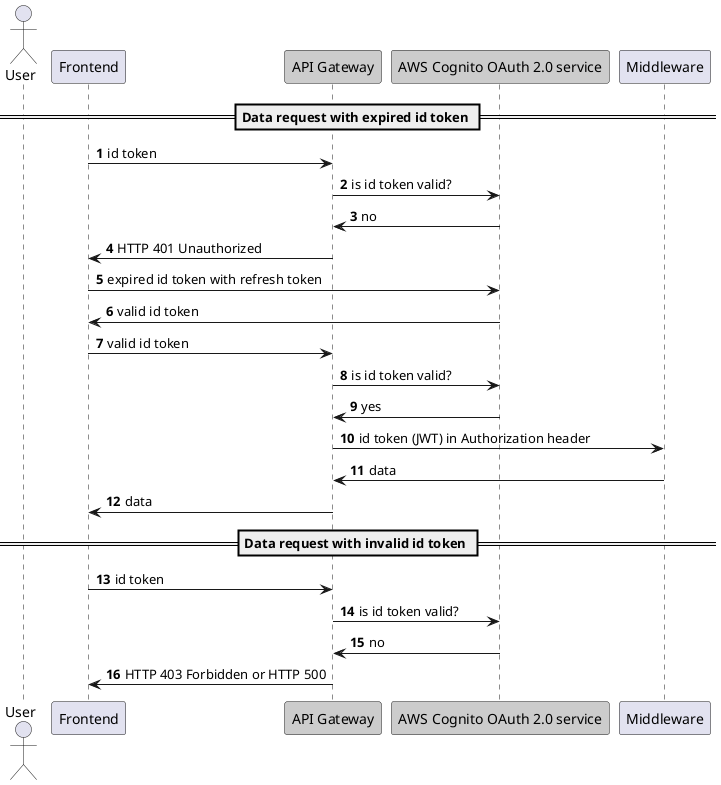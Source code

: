 @startuml invalid-token

autonumber

actor User
participant Frontend
participant "API Gateway" as APIGateway #cccccc
participant "AWS Cognito OAuth 2.0 service" as Cognito #cccccc
participant Middleware

== Data request with expired id token ==
Frontend -> APIGateway: id token
APIGateway -> Cognito: is id token valid?
Cognito -> APIGateway: no
APIGateway -> Frontend: HTTP 401 Unauthorized
Frontend -> Cognito: expired id token with refresh token
Cognito -> Frontend: valid id token
Frontend -> APIGateway: valid id token
APIGateway -> Cognito: is id token valid?
Cognito -> APIGateway: yes
APIGateway -> Middleware: id token (JWT) in Authorization header
Middleware -> APIGateway: data
APIGateway -> Frontend: data

== Data request with invalid id token ==
Frontend -> APIGateway: id token
APIGateway -> Cognito: is id token valid?
Cognito -> APIGateway: no
APIGateway -> Frontend: HTTP 403 Forbidden or HTTP 500

@enduml